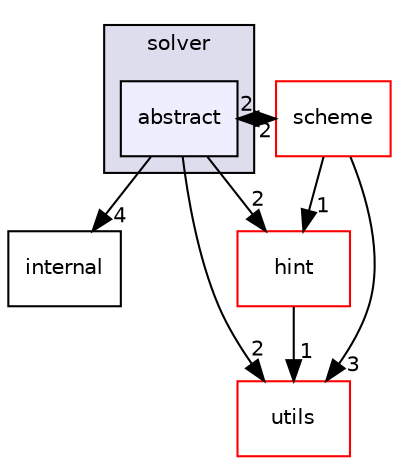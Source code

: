 digraph "include/tvm/solver/abstract" {
  compound=true
  node [ fontsize="10", fontname="Helvetica"];
  edge [ labelfontsize="10", labelfontname="Helvetica"];
  subgraph clusterdir_cd62ff3f67c488611cd9ffc617bc0d4a {
    graph [ bgcolor="#ddddee", pencolor="black", label="solver" fontname="Helvetica", fontsize="10", URL="dir_cd62ff3f67c488611cd9ffc617bc0d4a.html"]
  dir_b2cafb07201e725d493e5231c9833d80 [shape=box, label="abstract", style="filled", fillcolor="#eeeeff", pencolor="black", URL="dir_b2cafb07201e725d493e5231c9833d80.html"];
  }
  dir_8679b0fbb08ca6194387597835b1e602 [shape=box label="internal" URL="dir_8679b0fbb08ca6194387597835b1e602.html"];
  dir_02c2fac6d932f25932ff780d6d7745ad [shape=box label="utils" fillcolor="white" style="filled" color="red" URL="dir_02c2fac6d932f25932ff780d6d7745ad.html"];
  dir_70f4842f3eba0a62b03727d95fc3dfc9 [shape=box label="hint" fillcolor="white" style="filled" color="red" URL="dir_70f4842f3eba0a62b03727d95fc3dfc9.html"];
  dir_2692b72ddc0701b0608665f2dcf95618 [shape=box label="scheme" fillcolor="white" style="filled" color="red" URL="dir_2692b72ddc0701b0608665f2dcf95618.html"];
  dir_b2cafb07201e725d493e5231c9833d80->dir_8679b0fbb08ca6194387597835b1e602 [headlabel="4", labeldistance=1.5 headhref="dir_000030_000031.html"];
  dir_b2cafb07201e725d493e5231c9833d80->dir_02c2fac6d932f25932ff780d6d7745ad [headlabel="2", labeldistance=1.5 headhref="dir_000030_000033.html"];
  dir_b2cafb07201e725d493e5231c9833d80->dir_70f4842f3eba0a62b03727d95fc3dfc9 [headlabel="2", labeldistance=1.5 headhref="dir_000030_000020.html"];
  dir_b2cafb07201e725d493e5231c9833d80->dir_2692b72ddc0701b0608665f2dcf95618 [headlabel="2", labeldistance=1.5 headhref="dir_000030_000026.html"];
  dir_70f4842f3eba0a62b03727d95fc3dfc9->dir_02c2fac6d932f25932ff780d6d7745ad [headlabel="1", labeldistance=1.5 headhref="dir_000020_000033.html"];
  dir_2692b72ddc0701b0608665f2dcf95618->dir_02c2fac6d932f25932ff780d6d7745ad [headlabel="3", labeldistance=1.5 headhref="dir_000026_000033.html"];
  dir_2692b72ddc0701b0608665f2dcf95618->dir_b2cafb07201e725d493e5231c9833d80 [headlabel="2", labeldistance=1.5 headhref="dir_000026_000030.html"];
  dir_2692b72ddc0701b0608665f2dcf95618->dir_70f4842f3eba0a62b03727d95fc3dfc9 [headlabel="1", labeldistance=1.5 headhref="dir_000026_000020.html"];
}

